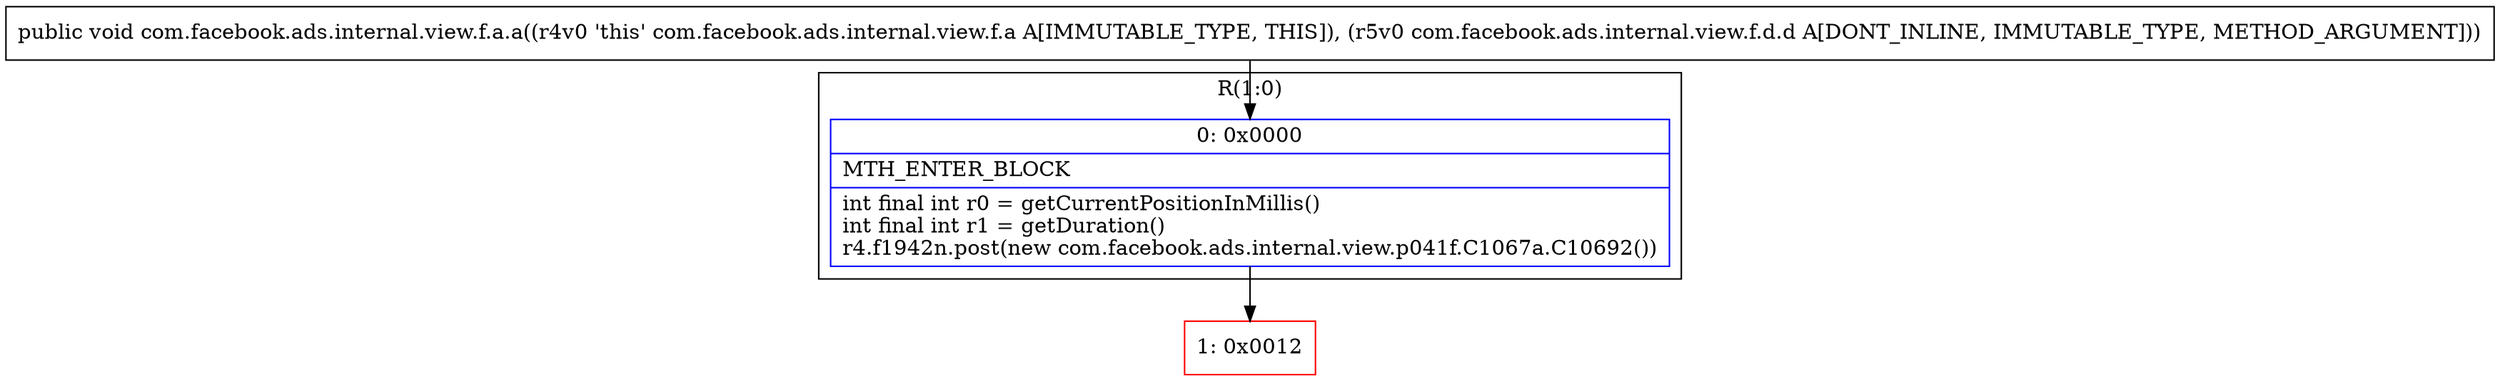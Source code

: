 digraph "CFG forcom.facebook.ads.internal.view.f.a.a(Lcom\/facebook\/ads\/internal\/view\/f\/d\/d;)V" {
subgraph cluster_Region_1926619804 {
label = "R(1:0)";
node [shape=record,color=blue];
Node_0 [shape=record,label="{0\:\ 0x0000|MTH_ENTER_BLOCK\l|int final int r0 = getCurrentPositionInMillis()\lint final int r1 = getDuration()\lr4.f1942n.post(new com.facebook.ads.internal.view.p041f.C1067a.C10692())\l}"];
}
Node_1 [shape=record,color=red,label="{1\:\ 0x0012}"];
MethodNode[shape=record,label="{public void com.facebook.ads.internal.view.f.a.a((r4v0 'this' com.facebook.ads.internal.view.f.a A[IMMUTABLE_TYPE, THIS]), (r5v0 com.facebook.ads.internal.view.f.d.d A[DONT_INLINE, IMMUTABLE_TYPE, METHOD_ARGUMENT])) }"];
MethodNode -> Node_0;
Node_0 -> Node_1;
}


